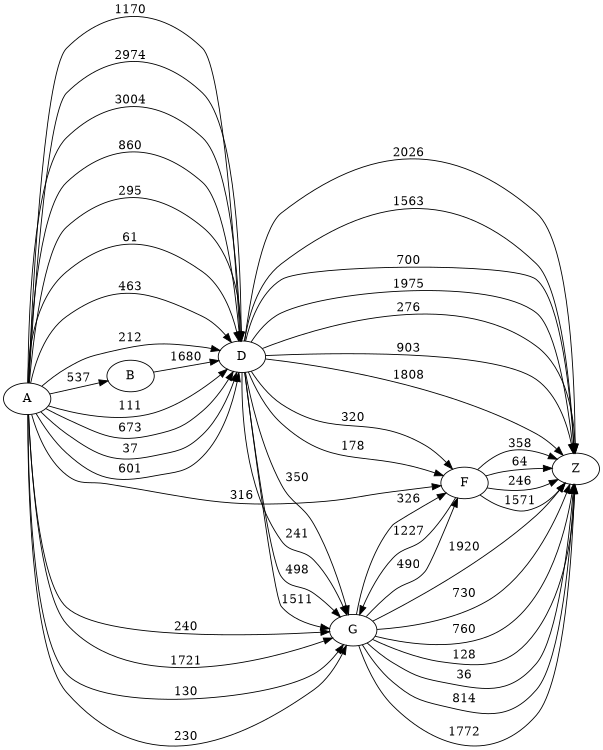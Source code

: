 digraph G {
	rankdir=LR size="8,5"
	A
	G
	A -> G [label=130]
	G
	Z
	G -> Z [label=1920]
	A
	D
	A -> D [label=111]
	D
	Z
	D -> Z [label=700]
	A
	G
	A -> G [label=230]
	G
	Z
	G -> Z [label=730]
	A
	G
	A -> G [label=240]
	G
	Z
	G -> Z [label=760]
	A
	D
	A -> D [label=673]
	D
	Z
	D -> Z [label=1975]
	A
	D
	A -> D [label=37]
	D
	G
	D -> G [label=1511]
	G
	Z
	G -> Z [label=128]
	A
	D
	A -> D [label=601]
	D
	G
	D -> G [label=350]
	G
	F
	G -> F [label=490]
	F
	Z
	F -> Z [label=64]
	A
	D
	A -> D [label=1170]
	D
	Z
	D -> Z [label=276]
	A
	D
	A -> D [label=2974]
	D
	F
	D -> F [label=320]
	F
	G
	F -> G [label=1227]
	G
	Z
	G -> Z [label=36]
	A
	D
	A -> D [label=3004]
	D
	F
	D -> F [label=178]
	F
	Z
	F -> Z [label=246]
	A
	D
	A -> D [label=860]
	D
	Z
	D -> Z [label=903]
	A
	B
	A -> B [label=537]
	B
	D
	B -> D [label=1680]
	D
	Z
	D -> Z [label=1808]
	A
	D
	A -> D [label=295]
	D
	Z
	D -> Z [label=2026]
	A
	F
	A -> F [label=316]
	F
	Z
	F -> Z [label=1571]
	A
	D
	A -> D [label=61]
	D
	Z
	D -> Z [label=1563]
	A
	D
	A -> D [label=463]
	D
	G
	D -> G [label=241]
	G
	F
	G -> F [label=326]
	F
	Z
	F -> Z [label=358]
	A
	D
	A -> D [label=212]
	D
	G
	D -> G [label=498]
	G
	Z
	G -> Z [label=814]
	A
	G
	A -> G [label=1721]
	G
	Z
	G -> Z [label=1772]
}
